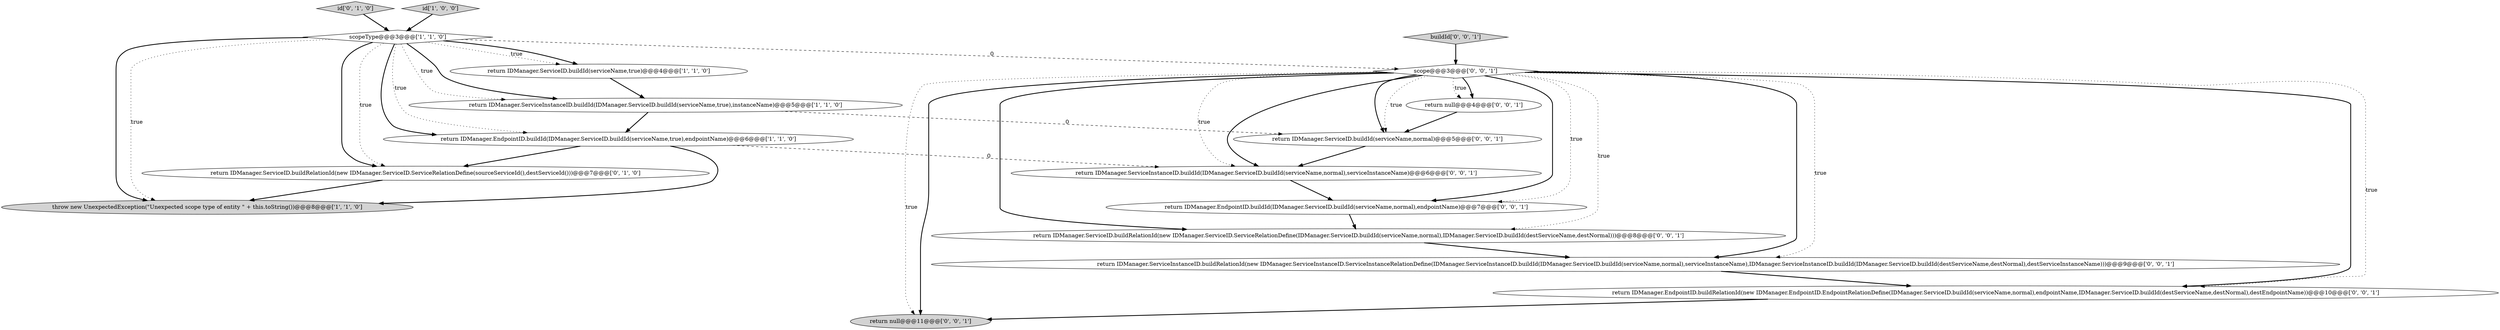 digraph {
10 [style = filled, label = "return IDManager.EndpointID.buildRelationId(new IDManager.EndpointID.EndpointRelationDefine(IDManager.ServiceID.buildId(serviceName,normal),endpointName,IDManager.ServiceID.buildId(destServiceName,destNormal),destEndpointName))@@@10@@@['0', '0', '1']", fillcolor = white, shape = ellipse image = "AAA0AAABBB3BBB"];
14 [style = filled, label = "return null@@@11@@@['0', '0', '1']", fillcolor = lightgray, shape = ellipse image = "AAA0AAABBB3BBB"];
15 [style = filled, label = "return IDManager.EndpointID.buildId(IDManager.ServiceID.buildId(serviceName,normal),endpointName)@@@7@@@['0', '0', '1']", fillcolor = white, shape = ellipse image = "AAA0AAABBB3BBB"];
0 [style = filled, label = "throw new UnexpectedException(\"Unexpected scope type of entity \" + this.toString())@@@8@@@['1', '1', '0']", fillcolor = lightgray, shape = ellipse image = "AAA0AAABBB1BBB"];
16 [style = filled, label = "return IDManager.ServiceInstanceID.buildRelationId(new IDManager.ServiceInstanceID.ServiceInstanceRelationDefine(IDManager.ServiceInstanceID.buildId(IDManager.ServiceID.buildId(serviceName,normal),serviceInstanceName),IDManager.ServiceInstanceID.buildId(IDManager.ServiceID.buildId(destServiceName,destNormal),destServiceInstanceName)))@@@9@@@['0', '0', '1']", fillcolor = white, shape = ellipse image = "AAA0AAABBB3BBB"];
3 [style = filled, label = "return IDManager.ServiceInstanceID.buildId(IDManager.ServiceID.buildId(serviceName,true),instanceName)@@@5@@@['1', '1', '0']", fillcolor = white, shape = ellipse image = "AAA0AAABBB1BBB"];
5 [style = filled, label = "return IDManager.EndpointID.buildId(IDManager.ServiceID.buildId(serviceName,true),endpointName)@@@6@@@['1', '1', '0']", fillcolor = white, shape = ellipse image = "AAA0AAABBB1BBB"];
6 [style = filled, label = "id['0', '1', '0']", fillcolor = lightgray, shape = diamond image = "AAA0AAABBB2BBB"];
9 [style = filled, label = "return IDManager.ServiceInstanceID.buildId(IDManager.ServiceID.buildId(serviceName,normal),serviceInstanceName)@@@6@@@['0', '0', '1']", fillcolor = white, shape = ellipse image = "AAA0AAABBB3BBB"];
4 [style = filled, label = "return IDManager.ServiceID.buildId(serviceName,true)@@@4@@@['1', '1', '0']", fillcolor = white, shape = ellipse image = "AAA0AAABBB1BBB"];
2 [style = filled, label = "scopeType@@@3@@@['1', '1', '0']", fillcolor = white, shape = diamond image = "AAA0AAABBB1BBB"];
13 [style = filled, label = "return IDManager.ServiceID.buildRelationId(new IDManager.ServiceID.ServiceRelationDefine(IDManager.ServiceID.buildId(serviceName,normal),IDManager.ServiceID.buildId(destServiceName,destNormal)))@@@8@@@['0', '0', '1']", fillcolor = white, shape = ellipse image = "AAA0AAABBB3BBB"];
12 [style = filled, label = "return IDManager.ServiceID.buildId(serviceName,normal)@@@5@@@['0', '0', '1']", fillcolor = white, shape = ellipse image = "AAA0AAABBB3BBB"];
17 [style = filled, label = "scope@@@3@@@['0', '0', '1']", fillcolor = white, shape = diamond image = "AAA0AAABBB3BBB"];
11 [style = filled, label = "return null@@@4@@@['0', '0', '1']", fillcolor = white, shape = ellipse image = "AAA0AAABBB3BBB"];
1 [style = filled, label = "id['1', '0', '0']", fillcolor = lightgray, shape = diamond image = "AAA0AAABBB1BBB"];
8 [style = filled, label = "buildId['0', '0', '1']", fillcolor = lightgray, shape = diamond image = "AAA0AAABBB3BBB"];
7 [style = filled, label = "return IDManager.ServiceID.buildRelationId(new IDManager.ServiceID.ServiceRelationDefine(sourceServiceId(),destServiceId()))@@@7@@@['0', '1', '0']", fillcolor = white, shape = ellipse image = "AAA1AAABBB2BBB"];
2->3 [style = dotted, label="true"];
17->14 [style = dotted, label="true"];
2->4 [style = dotted, label="true"];
2->4 [style = bold, label=""];
11->12 [style = bold, label=""];
17->16 [style = dotted, label="true"];
2->7 [style = bold, label=""];
2->5 [style = bold, label=""];
2->17 [style = dashed, label="0"];
17->10 [style = bold, label=""];
2->5 [style = dotted, label="true"];
17->13 [style = dotted, label="true"];
9->15 [style = bold, label=""];
17->12 [style = bold, label=""];
17->14 [style = bold, label=""];
8->17 [style = bold, label=""];
3->5 [style = bold, label=""];
16->10 [style = bold, label=""];
6->2 [style = bold, label=""];
17->9 [style = dotted, label="true"];
2->3 [style = bold, label=""];
12->9 [style = bold, label=""];
17->15 [style = dotted, label="true"];
5->0 [style = bold, label=""];
17->12 [style = dotted, label="true"];
17->10 [style = dotted, label="true"];
17->15 [style = bold, label=""];
13->16 [style = bold, label=""];
17->13 [style = bold, label=""];
7->0 [style = bold, label=""];
17->9 [style = bold, label=""];
15->13 [style = bold, label=""];
17->11 [style = bold, label=""];
17->11 [style = dotted, label="true"];
2->0 [style = bold, label=""];
2->0 [style = dotted, label="true"];
3->12 [style = dashed, label="0"];
17->16 [style = bold, label=""];
4->3 [style = bold, label=""];
1->2 [style = bold, label=""];
10->14 [style = bold, label=""];
5->7 [style = bold, label=""];
5->9 [style = dashed, label="0"];
2->7 [style = dotted, label="true"];
}
